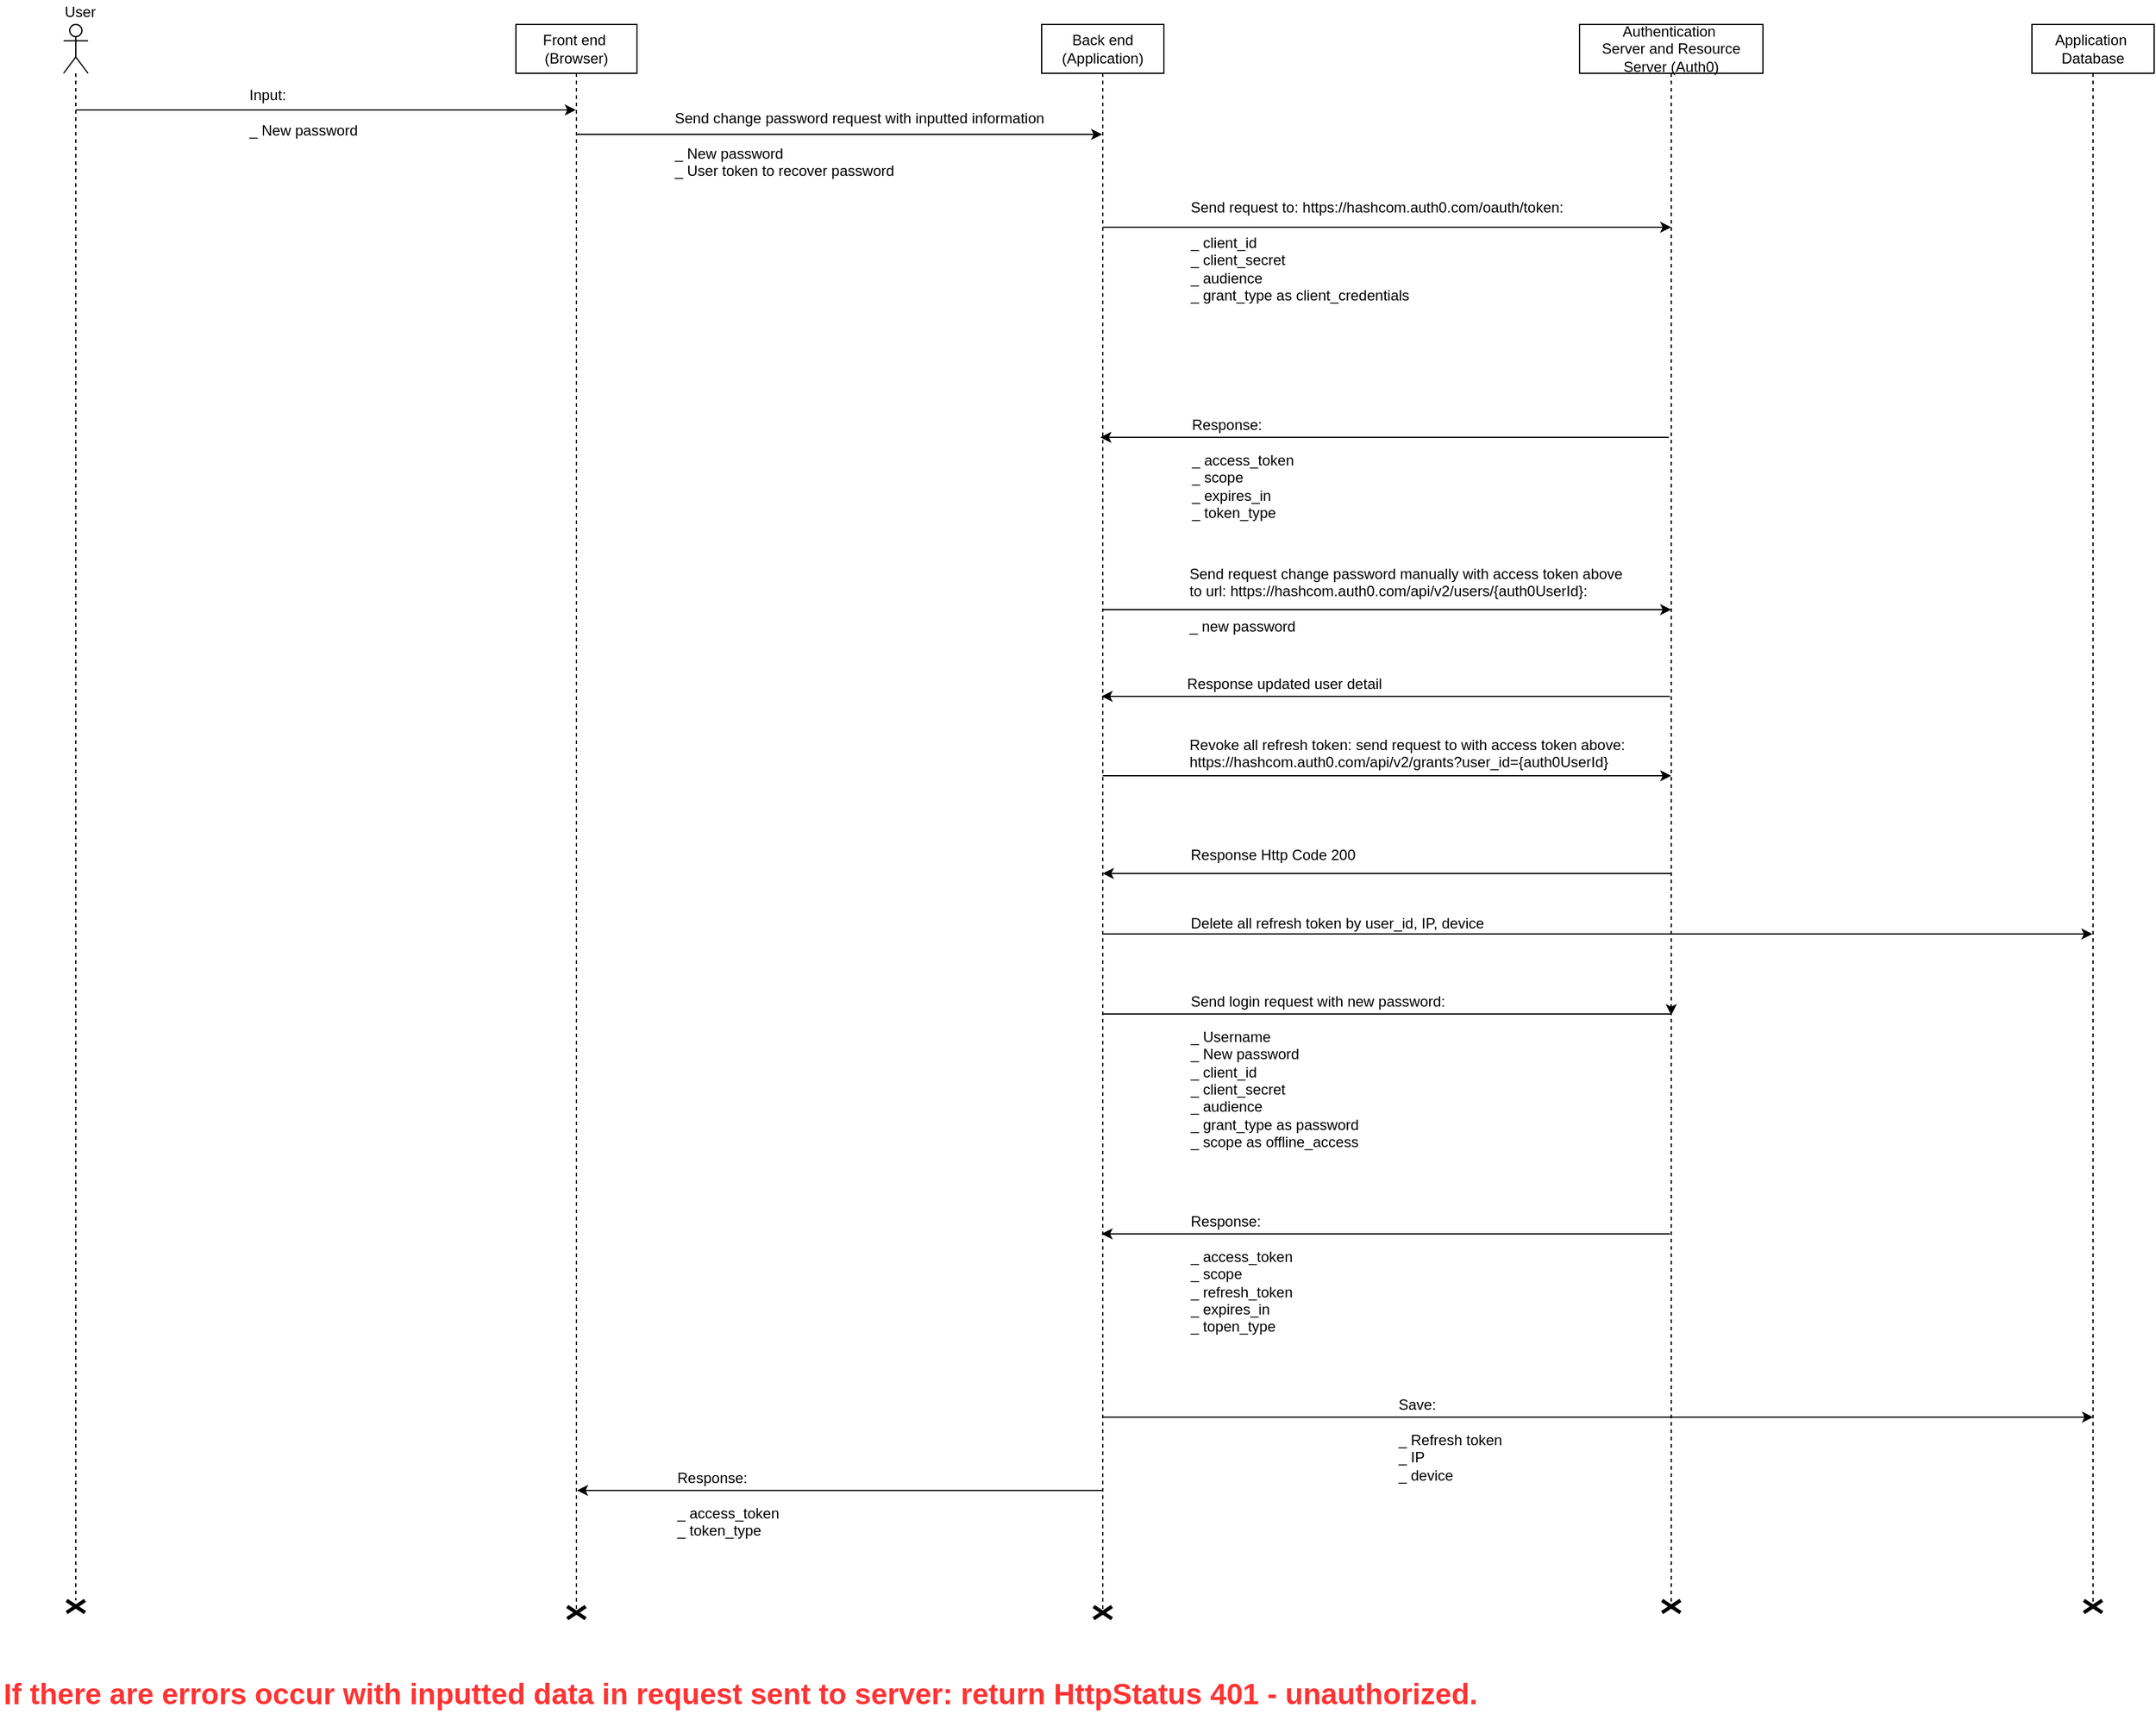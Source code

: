 <mxfile version="10.7.5" type="github"><diagram id="7L6oqWcI8L_SGY5THEyM" name="Page-1"><mxGraphModel dx="1632" dy="787" grid="1" gridSize="10" guides="1" tooltips="1" connect="1" arrows="1" fold="1" page="1" pageScale="1" pageWidth="2339" pageHeight="3300" math="0" shadow="0"><root><mxCell id="0"/><mxCell id="1" parent="0"/><mxCell id="Nln1VrjBYKUHnzFq7QzR-37" style="edgeStyle=orthogonalEdgeStyle;rounded=0;orthogonalLoop=1;jettySize=auto;html=1;" edge="1" parent="1" source="Nln1VrjBYKUHnzFq7QzR-38" target="Nln1VrjBYKUHnzFq7QzR-42"><mxGeometry relative="1" as="geometry"><Array as="points"><mxPoint x="800" y="140"/><mxPoint x="800" y="140"/></Array></mxGeometry></mxCell><mxCell id="Nln1VrjBYKUHnzFq7QzR-38" value="Front end&amp;nbsp;&lt;br&gt;(Browser)&lt;br&gt;" style="shape=umlLifeline;perimeter=lifelinePerimeter;whiteSpace=wrap;html=1;container=1;collapsible=0;recursiveResize=0;outlineConnect=0;" vertex="1" parent="1"><mxGeometry x="530" y="50" width="99" height="1300" as="geometry"/></mxCell><mxCell id="Nln1VrjBYKUHnzFq7QzR-39" value="Authentication&amp;nbsp;&lt;br&gt;Server and Resource Server (Auth0)&lt;br&gt;" style="shape=umlLifeline;perimeter=lifelinePerimeter;whiteSpace=wrap;html=1;container=1;collapsible=0;recursiveResize=0;outlineConnect=0;" vertex="1" parent="1"><mxGeometry x="1400" y="50" width="150" height="1300" as="geometry"/></mxCell><mxCell id="Nln1VrjBYKUHnzFq7QzR-40" style="edgeStyle=orthogonalEdgeStyle;rounded=0;orthogonalLoop=1;jettySize=auto;html=1;" edge="1" parent="1" source="Nln1VrjBYKUHnzFq7QzR-46" target="Nln1VrjBYKUHnzFq7QzR-38"><mxGeometry relative="1" as="geometry"><mxPoint x="179.324" y="120.118" as="sourcePoint"/><Array as="points"><mxPoint x="450" y="120"/><mxPoint x="450" y="120"/></Array></mxGeometry></mxCell><mxCell id="Nln1VrjBYKUHnzFq7QzR-41" style="edgeStyle=orthogonalEdgeStyle;rounded=0;orthogonalLoop=1;jettySize=auto;html=1;" edge="1" parent="1"><mxGeometry relative="1" as="geometry"><Array as="points"><mxPoint x="930.5" y="1250"/><mxPoint x="930.5" y="1250"/></Array><mxPoint x="1010" y="1250" as="sourcePoint"/><mxPoint x="580" y="1250" as="targetPoint"/></mxGeometry></mxCell><mxCell id="Nln1VrjBYKUHnzFq7QzR-42" value="Back end&lt;br&gt;(Application)&lt;br&gt;" style="shape=umlLifeline;perimeter=lifelinePerimeter;whiteSpace=wrap;html=1;container=1;collapsible=0;recursiveResize=0;outlineConnect=0;" vertex="1" parent="1"><mxGeometry x="960" y="50" width="100" height="1300" as="geometry"/></mxCell><mxCell id="Nln1VrjBYKUHnzFq7QzR-43" value="Input:&amp;nbsp;&lt;br&gt;&lt;br&gt;_ New password&lt;br&gt;&lt;br&gt;" style="text;html=1;resizable=0;points=[];autosize=1;align=left;verticalAlign=top;spacingTop=-4;" vertex="1" parent="1"><mxGeometry x="310" y="98" width="100" height="60" as="geometry"/></mxCell><mxCell id="Nln1VrjBYKUHnzFq7QzR-44" value="Send change password request with inputted information&lt;br&gt;&lt;br&gt;_ New password&lt;br&gt;_ User token to recover password&amp;nbsp;&lt;br&gt;" style="text;html=1;resizable=0;points=[];autosize=1;align=left;verticalAlign=top;spacingTop=-4;" vertex="1" parent="1"><mxGeometry x="658" y="117" width="320" height="60" as="geometry"/></mxCell><mxCell id="Nln1VrjBYKUHnzFq7QzR-45" value="Response Http Code 200&lt;br&gt;&lt;br&gt;" style="text;html=1;resizable=0;points=[];autosize=1;align=left;verticalAlign=top;spacingTop=-4;" vertex="1" parent="1"><mxGeometry x="1079.5" y="720" width="150" height="30" as="geometry"/></mxCell><mxCell id="Nln1VrjBYKUHnzFq7QzR-46" value="" style="shape=umlLifeline;participant=umlActor;perimeter=lifelinePerimeter;whiteSpace=wrap;html=1;container=1;collapsible=0;recursiveResize=0;verticalAlign=top;spacingTop=36;labelBackgroundColor=#ffffff;outlineConnect=0;" vertex="1" parent="1"><mxGeometry x="160" y="50" width="20" height="1290" as="geometry"/></mxCell><mxCell id="Nln1VrjBYKUHnzFq7QzR-47" value="User&amp;nbsp;&lt;br&gt;" style="text;html=1;resizable=0;points=[];autosize=1;align=left;verticalAlign=top;spacingTop=-4;" vertex="1" parent="1"><mxGeometry x="159" y="30" width="40" height="20" as="geometry"/></mxCell><mxCell id="Nln1VrjBYKUHnzFq7QzR-48" value="Application&amp;nbsp;&lt;br&gt;Database&lt;br&gt;" style="shape=umlLifeline;perimeter=lifelinePerimeter;whiteSpace=wrap;html=1;container=1;collapsible=0;recursiveResize=0;outlineConnect=0;" vertex="1" parent="1"><mxGeometry x="1770" y="50" width="100" height="1300" as="geometry"/></mxCell><mxCell id="Nln1VrjBYKUHnzFq7QzR-49" value="&lt;font style=&quot;font-size: 24px&quot; color=&quot;#ff3333&quot;&gt;If there are errors occur with inputted data in request sent to server: return HttpStatus 401 - unauthorized.&lt;/font&gt;&lt;br&gt;" style="text;html=1;resizable=0;points=[];autosize=1;align=left;verticalAlign=top;spacingTop=-4;fontStyle=1" vertex="1" parent="1"><mxGeometry x="108.5" y="1400" width="1130" height="20" as="geometry"/></mxCell><mxCell id="Nln1VrjBYKUHnzFq7QzR-50" style="edgeStyle=orthogonalEdgeStyle;rounded=0;orthogonalLoop=1;jettySize=auto;html=1;" edge="1" parent="1"><mxGeometry relative="1" as="geometry"><Array as="points"><mxPoint x="1228.5" y="388"/><mxPoint x="1228.5" y="388"/></Array><mxPoint x="1473" y="388" as="sourcePoint"/><mxPoint x="1008" y="388" as="targetPoint"/></mxGeometry></mxCell><mxCell id="Nln1VrjBYKUHnzFq7QzR-51" style="edgeStyle=orthogonalEdgeStyle;rounded=0;orthogonalLoop=1;jettySize=auto;html=1;" edge="1" parent="1"><mxGeometry relative="1" as="geometry"><Array as="points"><mxPoint x="1240.5" y="216"/><mxPoint x="1240.5" y="216"/></Array><mxPoint x="1010" y="216" as="sourcePoint"/><mxPoint x="1475" y="216" as="targetPoint"/></mxGeometry></mxCell><mxCell id="Nln1VrjBYKUHnzFq7QzR-52" value="Send request to:&amp;nbsp;&lt;span&gt;https://hashcom.auth0.com/oauth/token:&lt;br&gt;&lt;br&gt;_&amp;nbsp;&lt;/span&gt;&lt;span&gt;client_id&lt;/span&gt;&lt;span&gt;&lt;br&gt;&lt;/span&gt;&lt;span&gt;_ client_secret&lt;br&gt;_ audience&lt;br&gt;_ grant_type as&amp;nbsp;&lt;/span&gt;&lt;span&gt;client_credentials&lt;/span&gt;&lt;br&gt;" style="text;html=1;resizable=0;points=[];autosize=1;align=left;verticalAlign=top;spacingTop=-4;" vertex="1" parent="1"><mxGeometry x="1079.5" y="190" width="320" height="90" as="geometry"/></mxCell><mxCell id="Nln1VrjBYKUHnzFq7QzR-53" value="Response:&lt;br&gt;&lt;br&gt;_ access_token&lt;br&gt;_ scope&lt;br&gt;_ expires_in&lt;br&gt;_ token_type&lt;br&gt;" style="text;html=1;resizable=0;points=[];autosize=1;align=left;verticalAlign=top;spacingTop=-4;" vertex="1" parent="1"><mxGeometry x="1080.5" y="368" width="100" height="90" as="geometry"/></mxCell><mxCell id="Nln1VrjBYKUHnzFq7QzR-54" style="edgeStyle=orthogonalEdgeStyle;rounded=0;orthogonalLoop=1;jettySize=auto;html=1;" edge="1" parent="1"><mxGeometry relative="1" as="geometry"><Array as="points"><mxPoint x="1240.5" y="528.5"/><mxPoint x="1240.5" y="528.5"/></Array><mxPoint x="1010" y="529" as="sourcePoint"/><mxPoint x="1475" y="529" as="targetPoint"/></mxGeometry></mxCell><mxCell id="Nln1VrjBYKUHnzFq7QzR-55" value="Send request change password manually with access token above&lt;br&gt;to url:&amp;nbsp;https://hashcom.auth0.com/api/v2/users/{auth0UserId}:&lt;br&gt;&lt;br&gt;_ new password&lt;br&gt;" style="text;html=1;resizable=0;points=[];autosize=1;align=left;verticalAlign=top;spacingTop=-4;" vertex="1" parent="1"><mxGeometry x="1078.5" y="490" width="370" height="60" as="geometry"/></mxCell><mxCell id="Nln1VrjBYKUHnzFq7QzR-56" style="edgeStyle=orthogonalEdgeStyle;rounded=0;orthogonalLoop=1;jettySize=auto;html=1;" edge="1" parent="1"><mxGeometry relative="1" as="geometry"><Array as="points"><mxPoint x="1229" y="600"/><mxPoint x="1229" y="600"/></Array><mxPoint x="1474" y="600" as="sourcePoint"/><mxPoint x="1009" y="600" as="targetPoint"/></mxGeometry></mxCell><mxCell id="Nln1VrjBYKUHnzFq7QzR-57" value="Response updated user detail" style="text;html=1;resizable=0;points=[];autosize=1;align=left;verticalAlign=top;spacingTop=-4;" vertex="1" parent="1"><mxGeometry x="1077" y="580" width="170" height="20" as="geometry"/></mxCell><mxCell id="Nln1VrjBYKUHnzFq7QzR-58" style="edgeStyle=orthogonalEdgeStyle;rounded=0;orthogonalLoop=1;jettySize=auto;html=1;" edge="1" parent="1"><mxGeometry relative="1" as="geometry"><Array as="points"><mxPoint x="1240" y="665"/><mxPoint x="1240" y="665"/></Array><mxPoint x="1010" y="665" as="sourcePoint"/><mxPoint x="1475" y="665" as="targetPoint"/></mxGeometry></mxCell><mxCell id="Nln1VrjBYKUHnzFq7QzR-59" style="edgeStyle=orthogonalEdgeStyle;rounded=0;orthogonalLoop=1;jettySize=auto;html=1;" edge="1" parent="1"><mxGeometry relative="1" as="geometry"><Array as="points"><mxPoint x="1230.5" y="744.5"/><mxPoint x="1230.5" y="744.5"/></Array><mxPoint x="1475" y="745" as="sourcePoint"/><mxPoint x="1010" y="745" as="targetPoint"/></mxGeometry></mxCell><mxCell id="Nln1VrjBYKUHnzFq7QzR-60" value="Revoke all refresh token: send request to with access token above:&lt;br&gt;&lt;span&gt;https://hashcom.auth0.com/api/v2/grants?user_id={auth0UserId}&lt;/span&gt;&lt;br&gt;" style="text;html=1;resizable=0;points=[];autosize=1;align=left;verticalAlign=top;spacingTop=-4;" vertex="1" parent="1"><mxGeometry x="1078.5" y="630" width="370" height="30" as="geometry"/></mxCell><mxCell id="Nln1VrjBYKUHnzFq7QzR-61" style="edgeStyle=orthogonalEdgeStyle;rounded=0;orthogonalLoop=1;jettySize=auto;html=1;" edge="1" parent="1"><mxGeometry relative="1" as="geometry"><Array as="points"><mxPoint x="1240.5" y="860"/><mxPoint x="1240.5" y="860"/></Array><mxPoint x="1010" y="861" as="sourcePoint"/><mxPoint x="1475" y="861" as="targetPoint"/></mxGeometry></mxCell><mxCell id="Nln1VrjBYKUHnzFq7QzR-62" value="Send login request with new password:&lt;br&gt;&lt;br&gt;_ Username&lt;br&gt;_ New password&lt;br&gt;_&amp;nbsp;client_id&lt;br&gt;_ client_secret&lt;br&gt;_ audience&lt;br&gt;_ grant_type as password&lt;br&gt;_ scope as&amp;nbsp;offline_access&lt;br&gt;&lt;br&gt;" style="text;html=1;resizable=0;points=[];autosize=1;align=left;verticalAlign=top;spacingTop=-4;" vertex="1" parent="1"><mxGeometry x="1079.5" y="840" width="220" height="140" as="geometry"/></mxCell><mxCell id="Nln1VrjBYKUHnzFq7QzR-63" style="edgeStyle=orthogonalEdgeStyle;rounded=0;orthogonalLoop=1;jettySize=auto;html=1;" edge="1" parent="1"><mxGeometry relative="1" as="geometry"><Array as="points"><mxPoint x="1228.5" y="1039.5"/><mxPoint x="1228.5" y="1039.5"/></Array><mxPoint x="1474" y="1040" as="sourcePoint"/><mxPoint x="1009" y="1040" as="targetPoint"/></mxGeometry></mxCell><mxCell id="Nln1VrjBYKUHnzFq7QzR-64" value="" style="shape=umlDestroy;whiteSpace=wrap;html=1;strokeWidth=3;" vertex="1" parent="1"><mxGeometry x="572" y="1345" width="15" height="10" as="geometry"/></mxCell><mxCell id="Nln1VrjBYKUHnzFq7QzR-65" value="" style="shape=umlDestroy;whiteSpace=wrap;html=1;strokeWidth=3;" vertex="1" parent="1"><mxGeometry x="1002.5" y="1345" width="15" height="10" as="geometry"/></mxCell><mxCell id="Nln1VrjBYKUHnzFq7QzR-66" value="" style="shape=umlDestroy;whiteSpace=wrap;html=1;strokeWidth=3;" vertex="1" parent="1"><mxGeometry x="162.5" y="1340" width="15" height="10" as="geometry"/></mxCell><mxCell id="Nln1VrjBYKUHnzFq7QzR-67" value="" style="shape=umlDestroy;whiteSpace=wrap;html=1;strokeWidth=3;" vertex="1" parent="1"><mxGeometry x="1467.5" y="1340" width="15" height="10" as="geometry"/></mxCell><mxCell id="Nln1VrjBYKUHnzFq7QzR-68" value="" style="shape=umlDestroy;whiteSpace=wrap;html=1;strokeWidth=3;" vertex="1" parent="1"><mxGeometry x="1812.5" y="1340" width="15" height="10" as="geometry"/></mxCell><mxCell id="Nln1VrjBYKUHnzFq7QzR-69" value="Response:&lt;br&gt;&lt;br&gt;_ access_token&lt;br&gt;_ scope&lt;br&gt;_ refresh_token&lt;br&gt;_ expires_in&lt;br&gt;_ topen_type&lt;br&gt;" style="text;html=1;resizable=0;points=[];autosize=1;align=left;verticalAlign=top;spacingTop=-4;" vertex="1" parent="1"><mxGeometry x="1080" y="1020" width="100" height="100" as="geometry"/></mxCell><mxCell id="Nln1VrjBYKUHnzFq7QzR-70" value="Response:&lt;br&gt;&lt;br&gt;_ access_token&lt;br&gt;_ token_type&lt;br&gt;" style="text;html=1;resizable=0;points=[];autosize=1;align=left;verticalAlign=top;spacingTop=-4;" vertex="1" parent="1"><mxGeometry x="660" y="1230" width="100" height="60" as="geometry"/></mxCell><mxCell id="Nln1VrjBYKUHnzFq7QzR-71" style="edgeStyle=orthogonalEdgeStyle;rounded=0;orthogonalLoop=1;jettySize=auto;html=1;" edge="1" parent="1"><mxGeometry relative="1" as="geometry"><mxPoint x="1820" y="1190" as="targetPoint"/><Array as="points"><mxPoint x="1170" y="1190"/><mxPoint x="1170" y="1190"/></Array><mxPoint x="1010" y="1190" as="sourcePoint"/></mxGeometry></mxCell><mxCell id="Nln1VrjBYKUHnzFq7QzR-72" value="Save:&lt;br&gt;&lt;br&gt;_ Refresh token&amp;nbsp;&lt;br&gt;_ IP&lt;br&gt;_ device&lt;br&gt;" style="text;html=1;resizable=0;points=[];autosize=1;align=left;verticalAlign=top;spacingTop=-4;" vertex="1" parent="1"><mxGeometry x="1249.5" y="1170" width="100" height="70" as="geometry"/></mxCell><mxCell id="Nln1VrjBYKUHnzFq7QzR-73" style="edgeStyle=orthogonalEdgeStyle;rounded=0;orthogonalLoop=1;jettySize=auto;html=1;" edge="1" parent="1"><mxGeometry relative="1" as="geometry"><mxPoint x="1819.5" y="794.5" as="targetPoint"/><Array as="points"><mxPoint x="1169.5" y="794.5"/><mxPoint x="1169.5" y="794.5"/></Array><mxPoint x="1009.5" y="794.5" as="sourcePoint"/></mxGeometry></mxCell><mxCell id="Nln1VrjBYKUHnzFq7QzR-74" value="Delete all refresh token by user_id, IP, device" style="text;html=1;resizable=0;points=[];autosize=1;align=left;verticalAlign=top;spacingTop=-4;" vertex="1" parent="1"><mxGeometry x="1079.5" y="776" width="260" height="20" as="geometry"/></mxCell></root></mxGraphModel></diagram></mxfile>